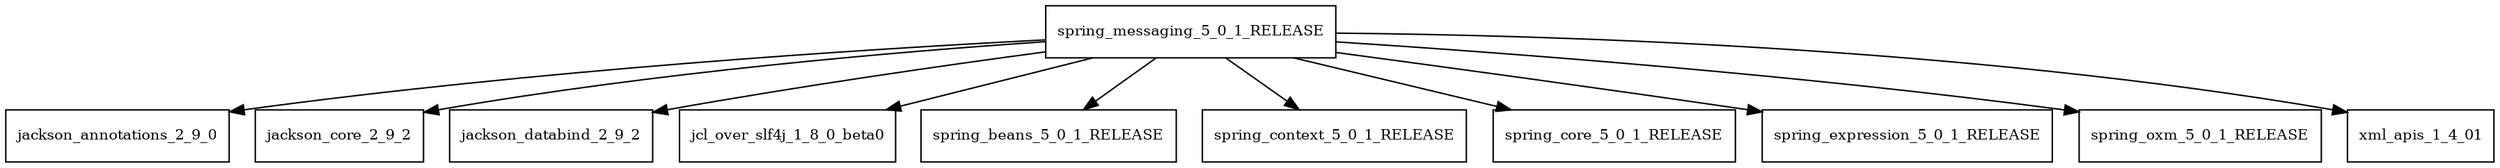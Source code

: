 digraph spring_messaging_5_0_1_RELEASE_dependencies {
  node [shape = box, fontsize=10.0];
  spring_messaging_5_0_1_RELEASE -> jackson_annotations_2_9_0;
  spring_messaging_5_0_1_RELEASE -> jackson_core_2_9_2;
  spring_messaging_5_0_1_RELEASE -> jackson_databind_2_9_2;
  spring_messaging_5_0_1_RELEASE -> jcl_over_slf4j_1_8_0_beta0;
  spring_messaging_5_0_1_RELEASE -> spring_beans_5_0_1_RELEASE;
  spring_messaging_5_0_1_RELEASE -> spring_context_5_0_1_RELEASE;
  spring_messaging_5_0_1_RELEASE -> spring_core_5_0_1_RELEASE;
  spring_messaging_5_0_1_RELEASE -> spring_expression_5_0_1_RELEASE;
  spring_messaging_5_0_1_RELEASE -> spring_oxm_5_0_1_RELEASE;
  spring_messaging_5_0_1_RELEASE -> xml_apis_1_4_01;
}
